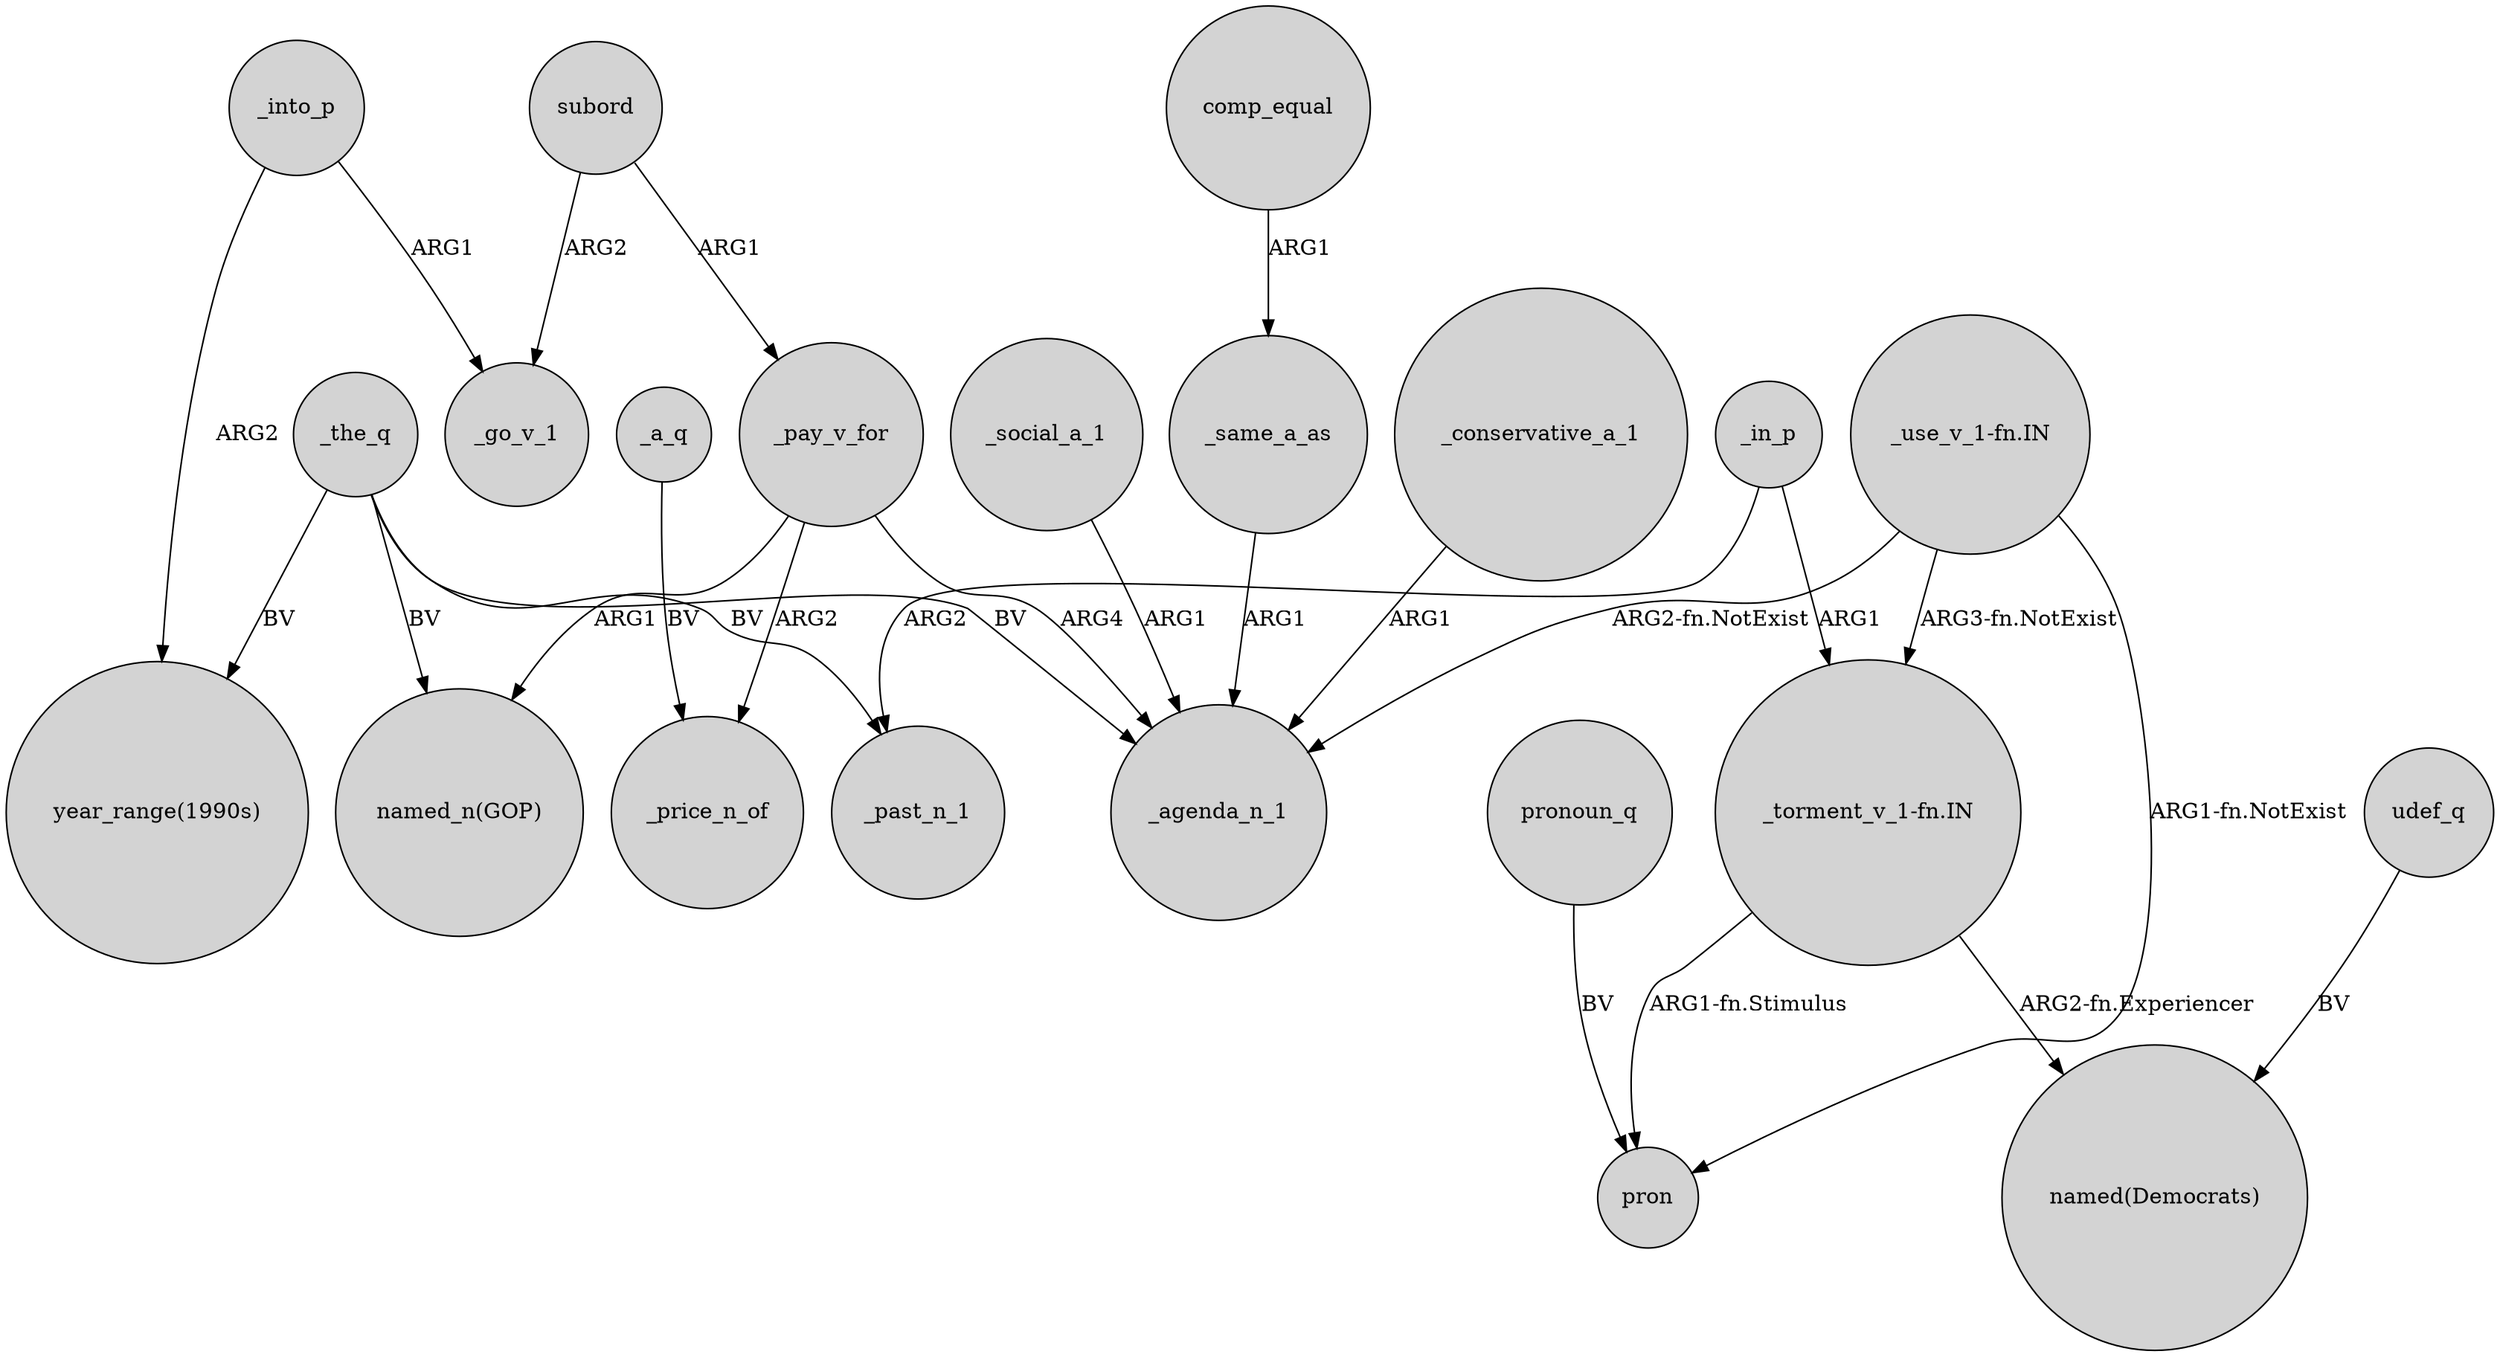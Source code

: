 digraph {
	node [shape=circle style=filled]
	_the_q -> "year_range(1990s)" [label=BV]
	_same_a_as -> _agenda_n_1 [label=ARG1]
	"_use_v_1-fn.IN" -> "_torment_v_1-fn.IN" [label="ARG3-fn.NotExist"]
	_the_q -> "named_n(GOP)" [label=BV]
	subord -> _pay_v_for [label=ARG1]
	_in_p -> _past_n_1 [label=ARG2]
	_social_a_1 -> _agenda_n_1 [label=ARG1]
	_in_p -> "_torment_v_1-fn.IN" [label=ARG1]
	"_use_v_1-fn.IN" -> pron [label="ARG1-fn.NotExist"]
	udef_q -> "named(Democrats)" [label=BV]
	_conservative_a_1 -> _agenda_n_1 [label=ARG1]
	_pay_v_for -> _agenda_n_1 [label=ARG4]
	_pay_v_for -> _price_n_of [label=ARG2]
	pronoun_q -> pron [label=BV]
	comp_equal -> _same_a_as [label=ARG1]
	_the_q -> _past_n_1 [label=BV]
	subord -> _go_v_1 [label=ARG2]
	_into_p -> "year_range(1990s)" [label=ARG2]
	"_torment_v_1-fn.IN" -> "named(Democrats)" [label="ARG2-fn.Experiencer"]
	"_torment_v_1-fn.IN" -> pron [label="ARG1-fn.Stimulus"]
	_pay_v_for -> "named_n(GOP)" [label=ARG1]
	_the_q -> _agenda_n_1 [label=BV]
	"_use_v_1-fn.IN" -> _agenda_n_1 [label="ARG2-fn.NotExist"]
	_a_q -> _price_n_of [label=BV]
	_into_p -> _go_v_1 [label=ARG1]
}
